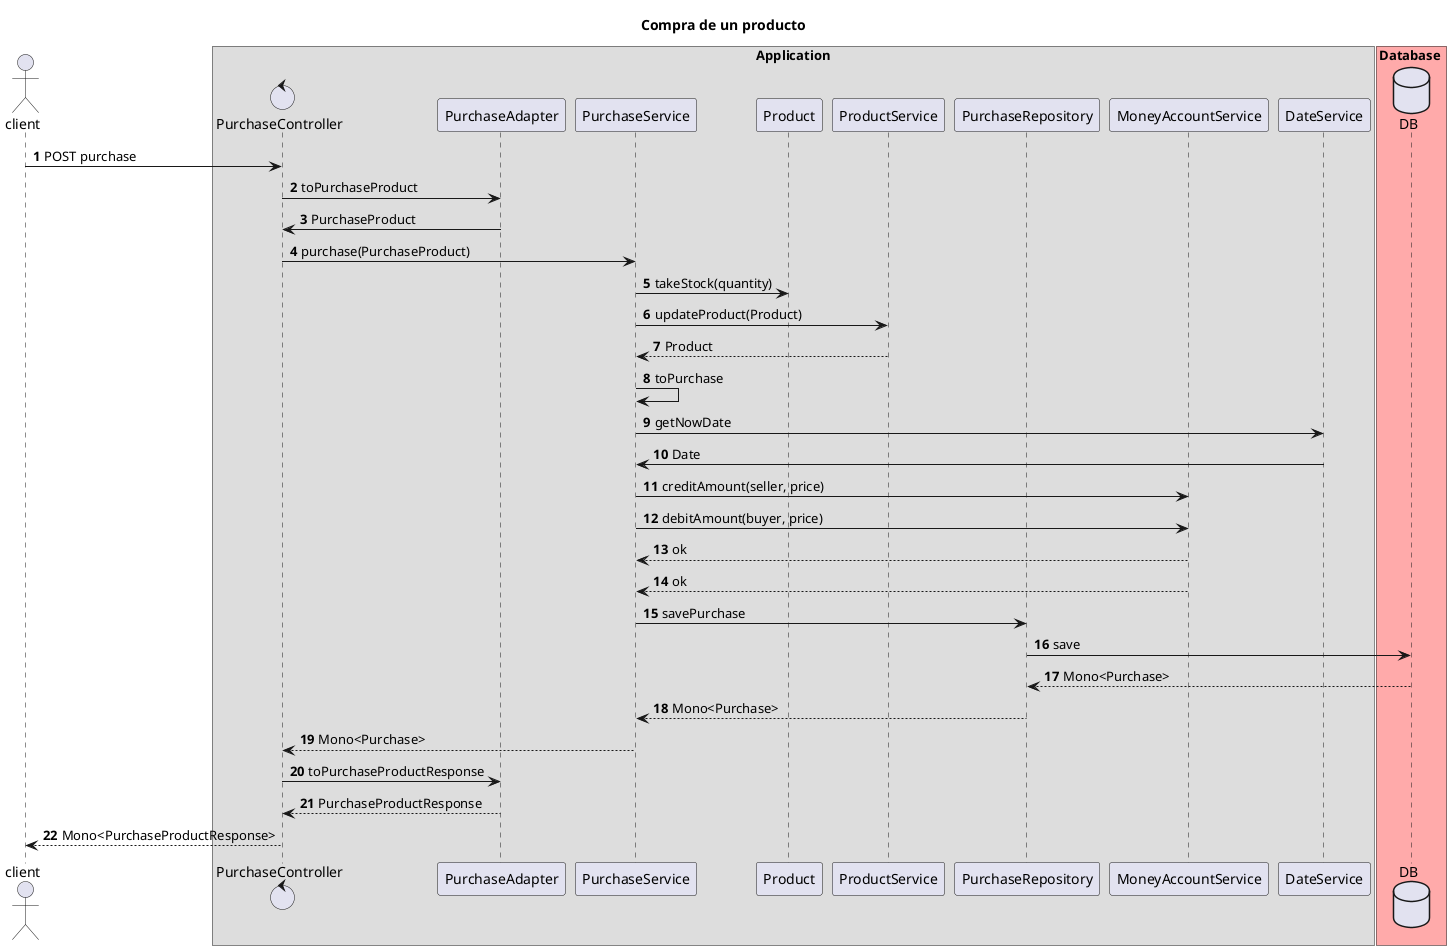 @startuml
'https://plantuml.com/sequence-diagram

title Compra de un producto

autonumber

actor client

box Application
control PurchaseController
participant PurchaseAdapter
participant PurchaseService
participant Product
participant ProductService
participant PurchaseRepository
participant MoneyAccountService
participant DateService

end box

box Database #FFAAAA
database DB
end box



client -> PurchaseController: POST purchase

PurchaseController -> PurchaseAdapter: toPurchaseProduct
PurchaseAdapter -> PurchaseController: PurchaseProduct
PurchaseController -> PurchaseService: purchase(PurchaseProduct)

PurchaseService -> Product : takeStock(quantity)
PurchaseService -> ProductService: updateProduct(Product)

ProductService --> PurchaseService : Product
PurchaseService -> PurchaseService : toPurchase
PurchaseService -> DateService : getNowDate
DateService -> PurchaseService : Date

PurchaseService -> MoneyAccountService : creditAmount(seller, price)
PurchaseService -> MoneyAccountService : debitAmount(buyer, price)
MoneyAccountService --> PurchaseService : ok
MoneyAccountService --> PurchaseService : ok

PurchaseService -> PurchaseRepository :savePurchase
PurchaseRepository -> DB : save
DB --> PurchaseRepository : Mono<Purchase>
PurchaseRepository --> PurchaseService : Mono<Purchase>

PurchaseService --> PurchaseController : Mono<Purchase>
PurchaseController -> PurchaseAdapter : toPurchaseProductResponse
PurchaseAdapter --> PurchaseController : PurchaseProductResponse
PurchaseController --> client : Mono<PurchaseProductResponse>

@enduml